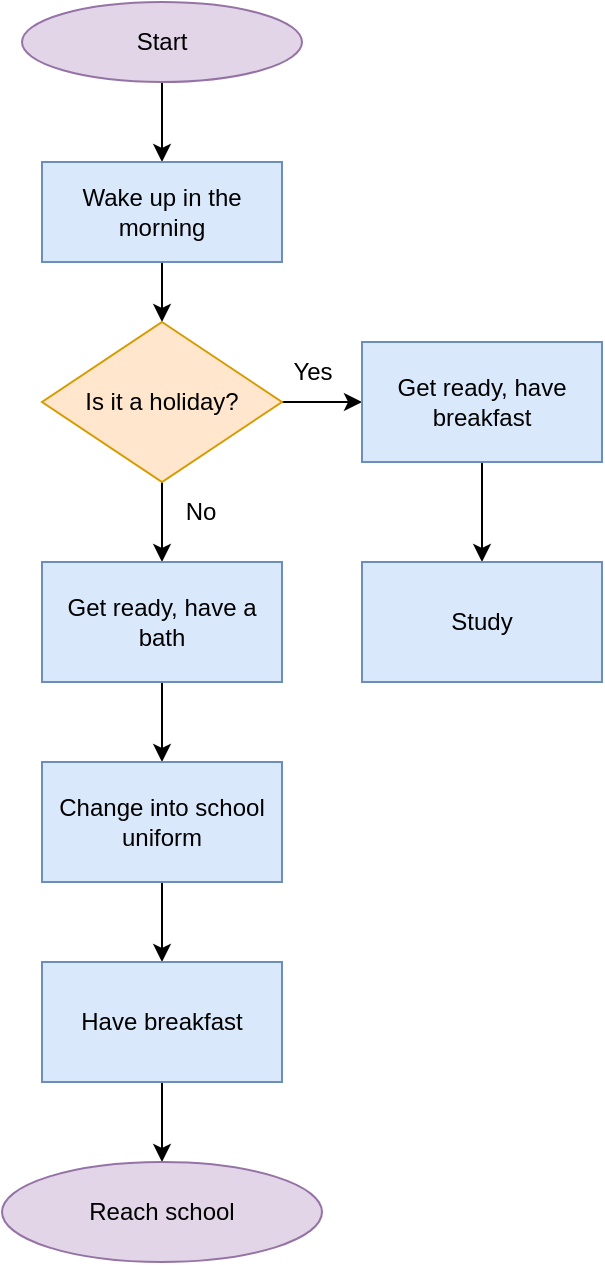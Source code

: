 <mxfile version="24.8.3">
  <diagram name="Page-1" id="ajuDyQaS6Bo8kLFKWa0x">
    <mxGraphModel dx="1562" dy="857" grid="1" gridSize="10" guides="1" tooltips="1" connect="1" arrows="1" fold="1" page="1" pageScale="1" pageWidth="827" pageHeight="1169" math="0" shadow="0">
      <root>
        <mxCell id="0" />
        <mxCell id="1" parent="0" />
        <mxCell id="UOHpPc5HVUlSwhMWvnQl-4" style="edgeStyle=orthogonalEdgeStyle;rounded=0;orthogonalLoop=1;jettySize=auto;html=1;exitX=0.5;exitY=1;exitDx=0;exitDy=0;entryX=0.5;entryY=0;entryDx=0;entryDy=0;" edge="1" parent="1" source="UOHpPc5HVUlSwhMWvnQl-1" target="UOHpPc5HVUlSwhMWvnQl-3">
          <mxGeometry relative="1" as="geometry" />
        </mxCell>
        <mxCell id="UOHpPc5HVUlSwhMWvnQl-1" value="Start" style="ellipse;whiteSpace=wrap;html=1;fillColor=#e1d5e7;strokeColor=#9673a6;" vertex="1" parent="1">
          <mxGeometry x="350" y="40" width="140" height="40" as="geometry" />
        </mxCell>
        <mxCell id="UOHpPc5HVUlSwhMWvnQl-8" style="edgeStyle=orthogonalEdgeStyle;rounded=0;orthogonalLoop=1;jettySize=auto;html=1;exitX=0.5;exitY=1;exitDx=0;exitDy=0;entryX=0.5;entryY=0;entryDx=0;entryDy=0;" edge="1" parent="1" source="UOHpPc5HVUlSwhMWvnQl-3" target="UOHpPc5HVUlSwhMWvnQl-7">
          <mxGeometry relative="1" as="geometry" />
        </mxCell>
        <mxCell id="UOHpPc5HVUlSwhMWvnQl-3" value="Wake up in the morning" style="rounded=0;whiteSpace=wrap;html=1;fillColor=#dae8fc;strokeColor=#6c8ebf;" vertex="1" parent="1">
          <mxGeometry x="360" y="120" width="120" height="50" as="geometry" />
        </mxCell>
        <mxCell id="UOHpPc5HVUlSwhMWvnQl-9" style="edgeStyle=orthogonalEdgeStyle;rounded=0;orthogonalLoop=1;jettySize=auto;html=1;exitX=1;exitY=0.5;exitDx=0;exitDy=0;" edge="1" parent="1" source="UOHpPc5HVUlSwhMWvnQl-7">
          <mxGeometry relative="1" as="geometry">
            <mxPoint x="520" y="240" as="targetPoint" />
          </mxGeometry>
        </mxCell>
        <mxCell id="UOHpPc5HVUlSwhMWvnQl-15" style="edgeStyle=orthogonalEdgeStyle;rounded=0;orthogonalLoop=1;jettySize=auto;html=1;exitX=0.5;exitY=1;exitDx=0;exitDy=0;" edge="1" parent="1" source="UOHpPc5HVUlSwhMWvnQl-7">
          <mxGeometry relative="1" as="geometry">
            <mxPoint x="420" y="320" as="targetPoint" />
          </mxGeometry>
        </mxCell>
        <mxCell id="UOHpPc5HVUlSwhMWvnQl-7" value="Is it a holiday?" style="rhombus;whiteSpace=wrap;html=1;fillColor=#ffe6cc;strokeColor=#d79b00;" vertex="1" parent="1">
          <mxGeometry x="360" y="200" width="120" height="80" as="geometry" />
        </mxCell>
        <mxCell id="UOHpPc5HVUlSwhMWvnQl-27" style="edgeStyle=orthogonalEdgeStyle;rounded=0;orthogonalLoop=1;jettySize=auto;html=1;exitX=0.5;exitY=1;exitDx=0;exitDy=0;entryX=0.5;entryY=0;entryDx=0;entryDy=0;" edge="1" parent="1" source="UOHpPc5HVUlSwhMWvnQl-12" target="UOHpPc5HVUlSwhMWvnQl-26">
          <mxGeometry relative="1" as="geometry" />
        </mxCell>
        <mxCell id="UOHpPc5HVUlSwhMWvnQl-12" value="Get ready, have breakfast" style="whiteSpace=wrap;html=1;fillColor=#dae8fc;strokeColor=#6c8ebf;" vertex="1" parent="1">
          <mxGeometry x="520" y="210" width="120" height="60" as="geometry" />
        </mxCell>
        <mxCell id="UOHpPc5HVUlSwhMWvnQl-14" value="Yes" style="text;html=1;align=center;verticalAlign=middle;resizable=0;points=[];autosize=1;strokeColor=none;fillColor=none;" vertex="1" parent="1">
          <mxGeometry x="475" y="210" width="40" height="30" as="geometry" />
        </mxCell>
        <mxCell id="UOHpPc5HVUlSwhMWvnQl-16" value="No" style="text;html=1;align=center;verticalAlign=middle;resizable=0;points=[];autosize=1;strokeColor=none;fillColor=none;" vertex="1" parent="1">
          <mxGeometry x="419" y="280" width="40" height="30" as="geometry" />
        </mxCell>
        <mxCell id="UOHpPc5HVUlSwhMWvnQl-20" style="edgeStyle=orthogonalEdgeStyle;rounded=0;orthogonalLoop=1;jettySize=auto;html=1;exitX=0.5;exitY=1;exitDx=0;exitDy=0;entryX=0.5;entryY=0;entryDx=0;entryDy=0;" edge="1" parent="1" source="UOHpPc5HVUlSwhMWvnQl-17" target="UOHpPc5HVUlSwhMWvnQl-19">
          <mxGeometry relative="1" as="geometry" />
        </mxCell>
        <mxCell id="UOHpPc5HVUlSwhMWvnQl-17" value="Get ready, have a bath" style="rounded=0;whiteSpace=wrap;html=1;fillColor=#dae8fc;strokeColor=#6c8ebf;" vertex="1" parent="1">
          <mxGeometry x="360" y="320" width="120" height="60" as="geometry" />
        </mxCell>
        <mxCell id="UOHpPc5HVUlSwhMWvnQl-22" style="edgeStyle=orthogonalEdgeStyle;rounded=0;orthogonalLoop=1;jettySize=auto;html=1;exitX=0.5;exitY=1;exitDx=0;exitDy=0;entryX=0.5;entryY=0;entryDx=0;entryDy=0;" edge="1" parent="1" source="UOHpPc5HVUlSwhMWvnQl-19" target="UOHpPc5HVUlSwhMWvnQl-21">
          <mxGeometry relative="1" as="geometry" />
        </mxCell>
        <mxCell id="UOHpPc5HVUlSwhMWvnQl-19" value="Change into school uniform" style="rounded=0;whiteSpace=wrap;html=1;fillColor=#dae8fc;strokeColor=#6c8ebf;" vertex="1" parent="1">
          <mxGeometry x="360" y="420" width="120" height="60" as="geometry" />
        </mxCell>
        <mxCell id="UOHpPc5HVUlSwhMWvnQl-24" style="edgeStyle=orthogonalEdgeStyle;rounded=0;orthogonalLoop=1;jettySize=auto;html=1;exitX=0.5;exitY=1;exitDx=0;exitDy=0;entryX=0.5;entryY=0;entryDx=0;entryDy=0;" edge="1" parent="1" source="UOHpPc5HVUlSwhMWvnQl-21">
          <mxGeometry relative="1" as="geometry">
            <mxPoint x="420" y="620" as="targetPoint" />
          </mxGeometry>
        </mxCell>
        <mxCell id="UOHpPc5HVUlSwhMWvnQl-21" value="Have breakfast" style="rounded=0;whiteSpace=wrap;html=1;fillColor=#dae8fc;strokeColor=#6c8ebf;" vertex="1" parent="1">
          <mxGeometry x="360" y="520" width="120" height="60" as="geometry" />
        </mxCell>
        <mxCell id="UOHpPc5HVUlSwhMWvnQl-25" value="Reach school" style="ellipse;whiteSpace=wrap;html=1;fillColor=#e1d5e7;strokeColor=#9673a6;" vertex="1" parent="1">
          <mxGeometry x="340" y="620" width="160" height="50" as="geometry" />
        </mxCell>
        <mxCell id="UOHpPc5HVUlSwhMWvnQl-26" value="Study" style="rounded=0;whiteSpace=wrap;html=1;fillColor=#dae8fc;strokeColor=#6c8ebf;" vertex="1" parent="1">
          <mxGeometry x="520" y="320" width="120" height="60" as="geometry" />
        </mxCell>
      </root>
    </mxGraphModel>
  </diagram>
</mxfile>
